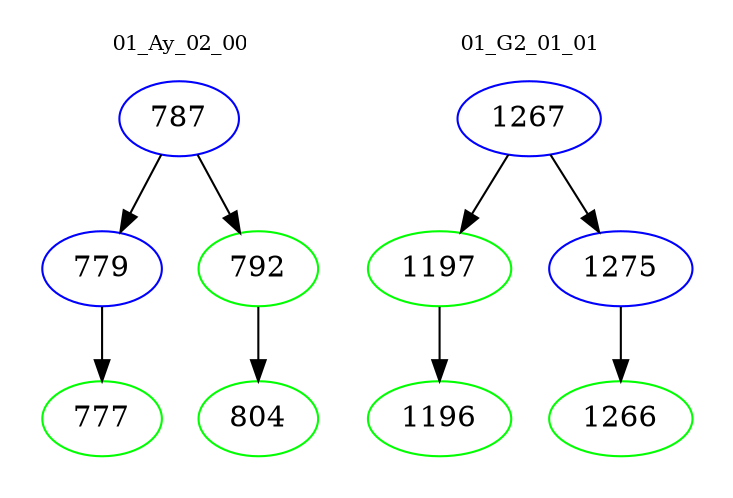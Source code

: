 digraph{
subgraph cluster_0 {
color = white
label = "01_Ay_02_00";
fontsize=10;
T0_787 [label="787", color="blue"]
T0_787 -> T0_779 [color="black"]
T0_779 [label="779", color="blue"]
T0_779 -> T0_777 [color="black"]
T0_777 [label="777", color="green"]
T0_787 -> T0_792 [color="black"]
T0_792 [label="792", color="green"]
T0_792 -> T0_804 [color="black"]
T0_804 [label="804", color="green"]
}
subgraph cluster_1 {
color = white
label = "01_G2_01_01";
fontsize=10;
T1_1267 [label="1267", color="blue"]
T1_1267 -> T1_1197 [color="black"]
T1_1197 [label="1197", color="green"]
T1_1197 -> T1_1196 [color="black"]
T1_1196 [label="1196", color="green"]
T1_1267 -> T1_1275 [color="black"]
T1_1275 [label="1275", color="blue"]
T1_1275 -> T1_1266 [color="black"]
T1_1266 [label="1266", color="green"]
}
}
